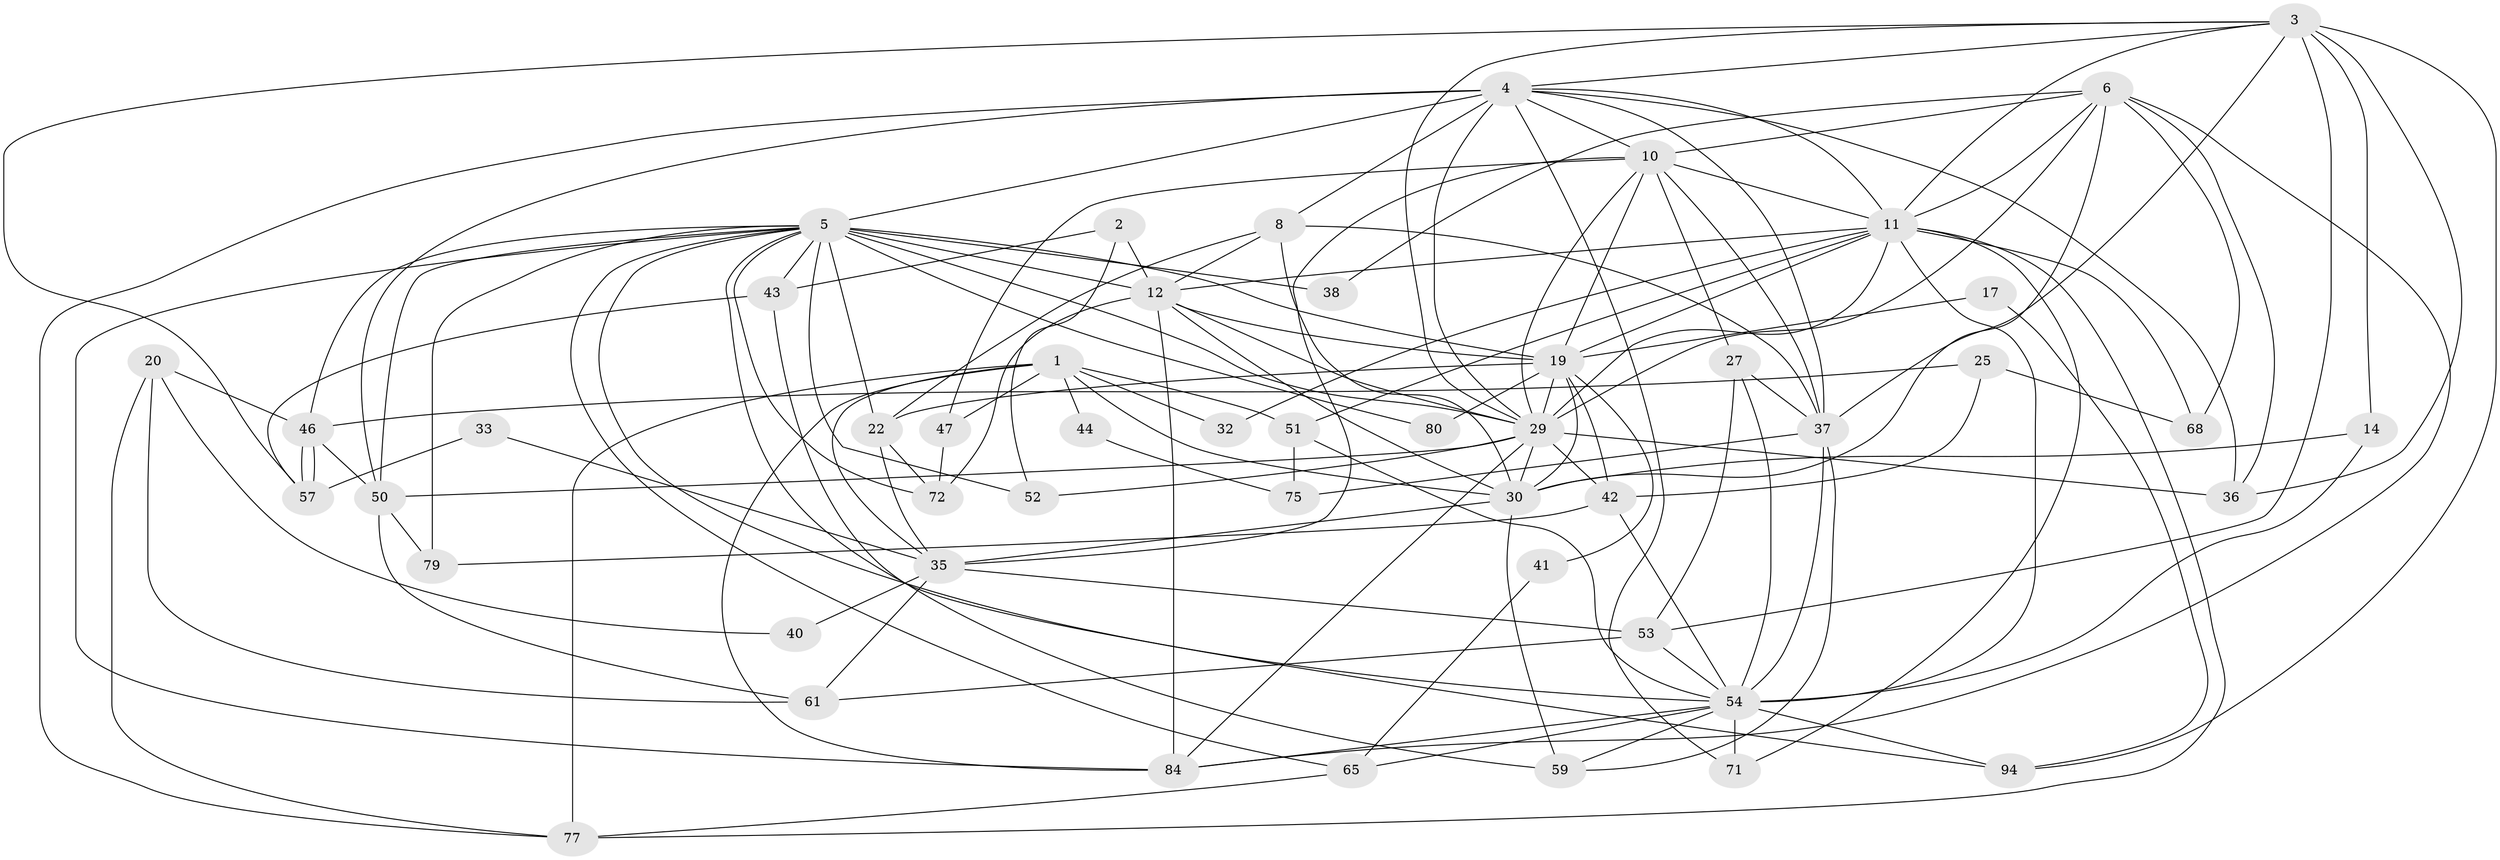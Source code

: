 // original degree distribution, {3: 0.24, 2: 0.16, 5: 0.15, 4: 0.28, 6: 0.12, 7: 0.04, 9: 0.01}
// Generated by graph-tools (version 1.1) at 2025/14/03/09/25 04:14:59]
// undirected, 50 vertices, 139 edges
graph export_dot {
graph [start="1"]
  node [color=gray90,style=filled];
  1 [super="+100+88"];
  2;
  3 [super="+7"];
  4 [super="+31"];
  5 [super="+13+55+23"];
  6 [super="+21"];
  8 [super="+60+9"];
  10 [super="+18"];
  11 [super="+49+87+24"];
  12 [super="+97+15"];
  14;
  17;
  19 [super="+62"];
  20;
  22;
  25 [super="+83"];
  27 [super="+86"];
  29 [super="+67+90+39"];
  30 [super="+34"];
  32;
  33;
  35 [super="+73"];
  36;
  37 [super="+48"];
  38;
  40;
  41;
  42;
  43;
  44;
  46 [super="+69"];
  47;
  50;
  51 [super="+78"];
  52;
  53 [super="+58"];
  54 [super="+66+63"];
  57;
  59;
  61 [super="+82"];
  65;
  68;
  71;
  72;
  75;
  77 [super="+81"];
  79;
  80;
  84 [super="+89+85"];
  94;
  1 -- 47;
  1 -- 32;
  1 -- 51;
  1 -- 84;
  1 -- 44;
  1 -- 30;
  1 -- 35;
  1 -- 77;
  2 -- 52;
  2 -- 43;
  2 -- 12;
  3 -- 36;
  3 -- 37;
  3 -- 11;
  3 -- 14;
  3 -- 57;
  3 -- 29;
  3 -- 94;
  3 -- 4;
  3 -- 53;
  4 -- 77;
  4 -- 11;
  4 -- 29 [weight=2];
  4 -- 36;
  4 -- 37;
  4 -- 71;
  4 -- 8;
  4 -- 50;
  4 -- 5;
  4 -- 10;
  5 -- 43;
  5 -- 65;
  5 -- 72;
  5 -- 12 [weight=2];
  5 -- 80;
  5 -- 84 [weight=2];
  5 -- 29 [weight=3];
  5 -- 19;
  5 -- 54;
  5 -- 38;
  5 -- 46;
  5 -- 79;
  5 -- 50;
  5 -- 52;
  5 -- 22;
  5 -- 94;
  6 -- 30;
  6 -- 68;
  6 -- 84;
  6 -- 36;
  6 -- 38;
  6 -- 10;
  6 -- 29;
  6 -- 11;
  8 -- 22;
  8 -- 12;
  8 -- 37;
  8 -- 30;
  10 -- 47;
  10 -- 37;
  10 -- 35;
  10 -- 19;
  10 -- 27;
  10 -- 11;
  10 -- 29;
  11 -- 54 [weight=2];
  11 -- 12;
  11 -- 19;
  11 -- 32;
  11 -- 68;
  11 -- 71;
  11 -- 77;
  11 -- 51;
  11 -- 29;
  12 -- 72;
  12 -- 29;
  12 -- 30;
  12 -- 84;
  12 -- 19 [weight=2];
  14 -- 30;
  14 -- 54 [weight=2];
  17 -- 94;
  17 -- 19;
  19 -- 30 [weight=2];
  19 -- 41;
  19 -- 42;
  19 -- 80;
  19 -- 22;
  19 -- 29;
  20 -- 40;
  20 -- 61;
  20 -- 77;
  20 -- 46;
  22 -- 35;
  22 -- 72;
  25 -- 42;
  25 -- 68;
  25 -- 46;
  27 -- 54;
  27 -- 37;
  27 -- 53;
  29 -- 50;
  29 -- 36;
  29 -- 52;
  29 -- 42;
  29 -- 30;
  29 -- 84;
  30 -- 35;
  30 -- 59;
  33 -- 57;
  33 -- 35;
  35 -- 53;
  35 -- 40;
  35 -- 61;
  37 -- 59;
  37 -- 75;
  37 -- 54;
  41 -- 65;
  42 -- 79;
  42 -- 54;
  43 -- 59;
  43 -- 57;
  44 -- 75;
  46 -- 57;
  46 -- 57;
  46 -- 50;
  47 -- 72;
  50 -- 61;
  50 -- 79;
  51 -- 75;
  51 -- 54;
  53 -- 61;
  53 -- 54;
  54 -- 65;
  54 -- 84;
  54 -- 71;
  54 -- 59;
  54 -- 94;
  65 -- 77;
}
